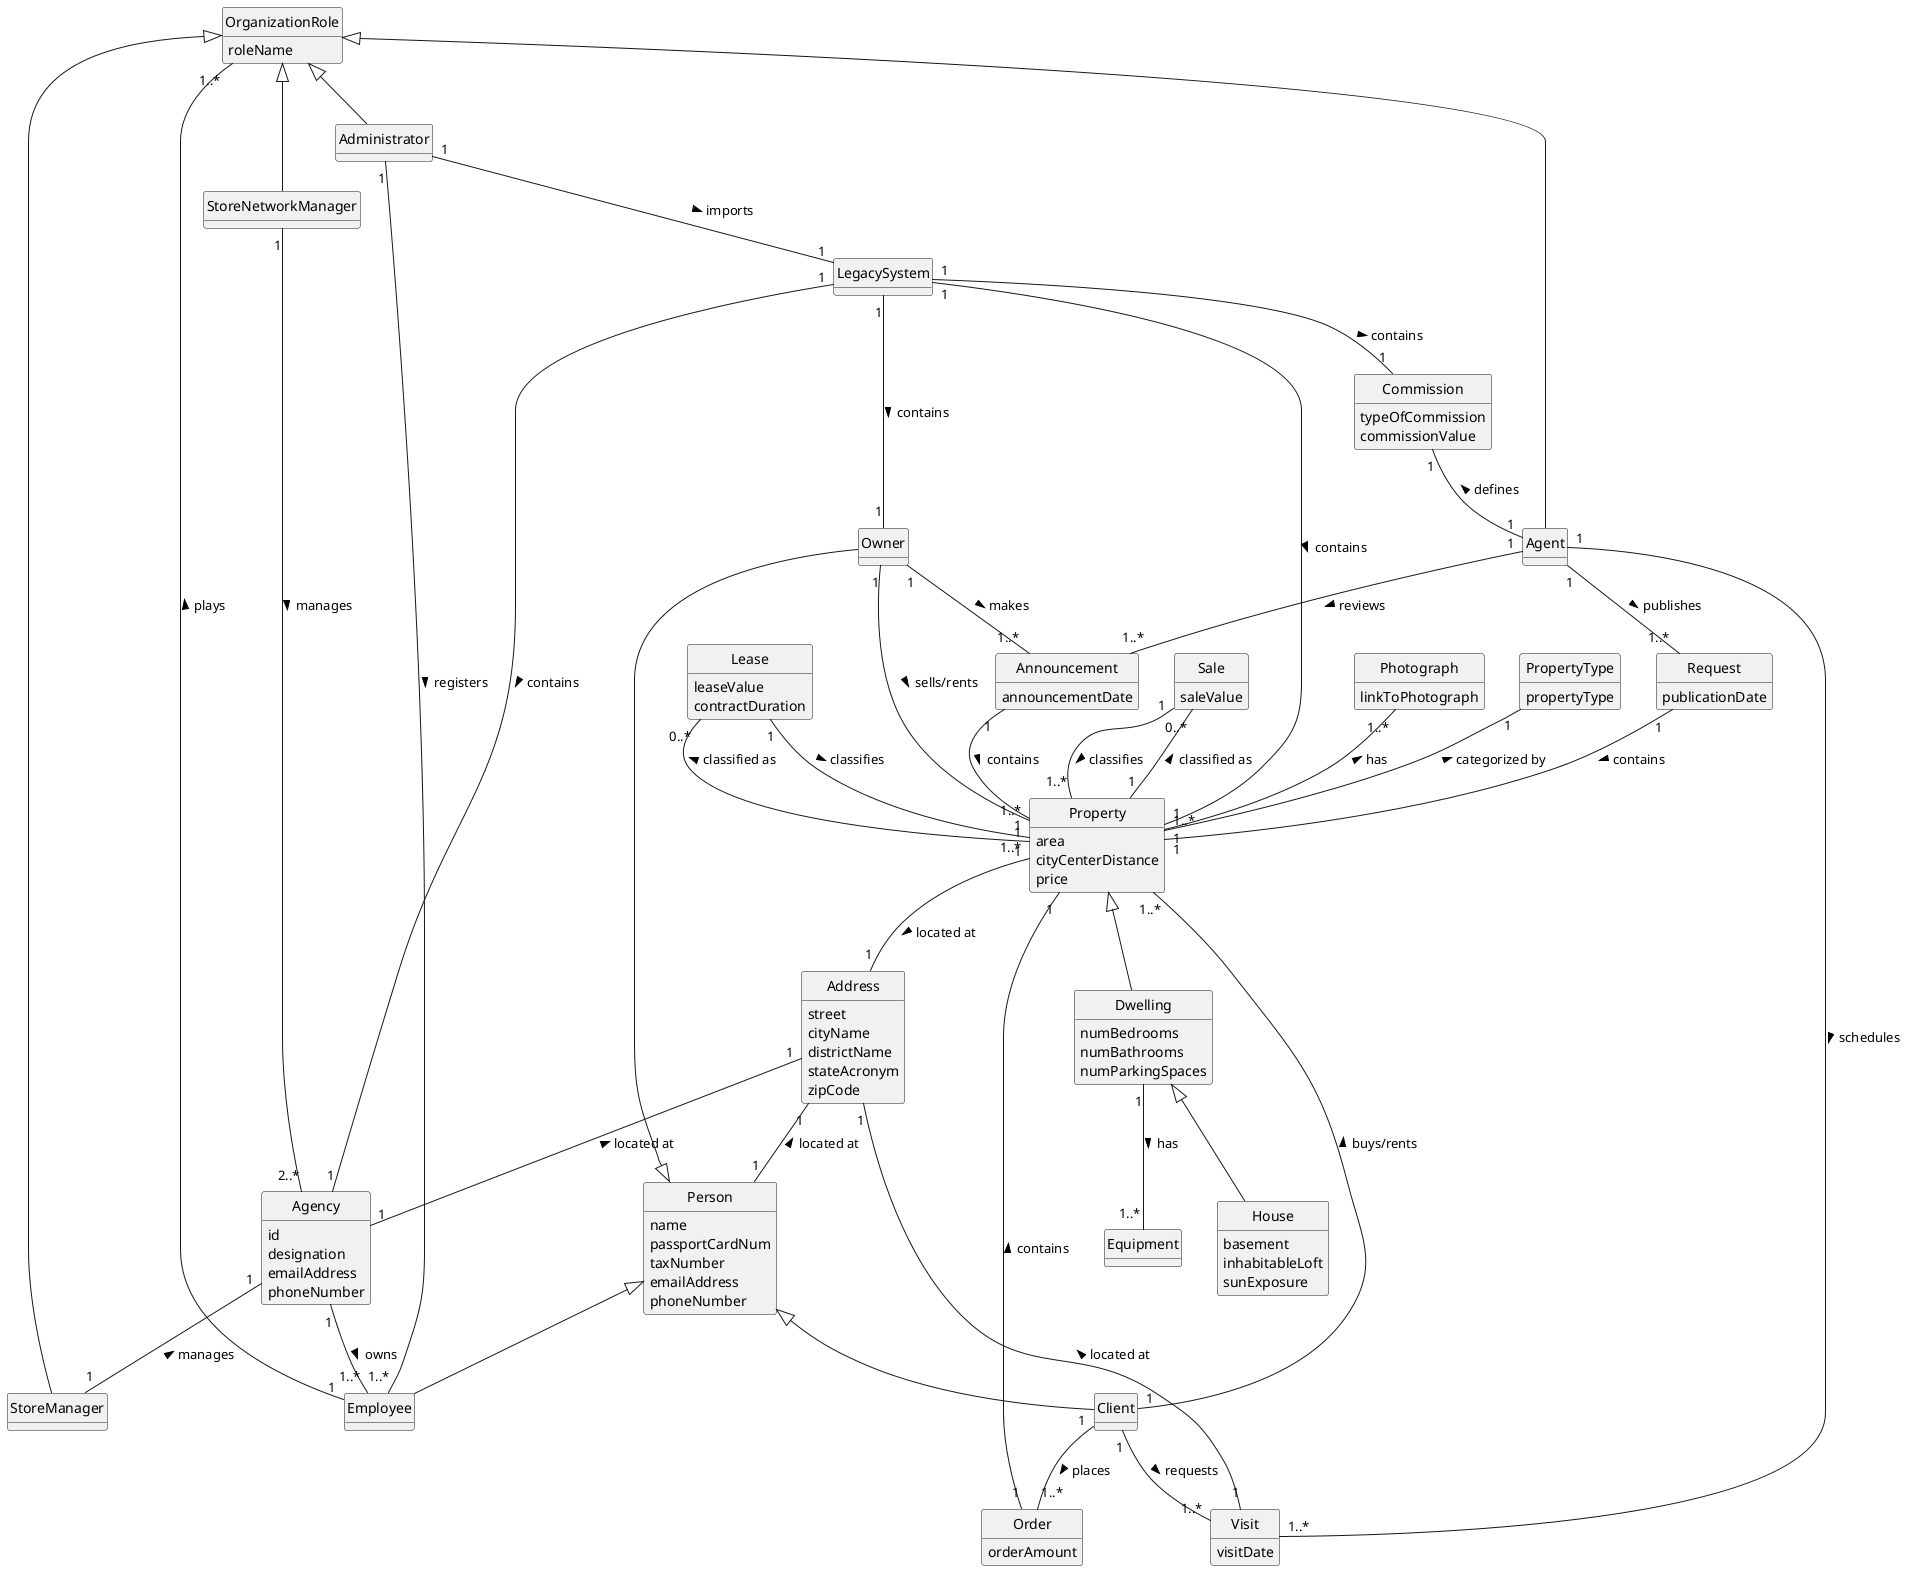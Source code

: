 @startuml
skinparam monochrome true
skinparam packageStyle rectangle
skinparam shadowing false
'skinparam linetype ortho
'left to right direction
skinparam classAttributeIconSize 0
hide circle
hide methods

'title Domain Model

'class Platform {
'  -description
'}

class Agency{
    id
    designation
    emailAddress
    phoneNumber
}

class Administrator

class Agent

class Commission{
    typeOfCommission
    commissionValue
}

class StoreManager

class StoreNetworkManager

class Client

class Person{
        name
        passportCardNum
        taxNumber
        emailAddress
        phoneNumber
}

class Owner

class House{
    basement
    inhabitableLoft
    sunExposure
}

'class Apartment

class Dwelling{
    numBedrooms
    numBathrooms
    numParkingSpaces
}

'class Land

class Equipment

class Property{
    area
    cityCenterDistance
    price
}

class Photograph{
    linkToPhotograph
}

class Employee{

}

class OrganizationRole{
    roleName
}

class Request{
    publicationDate
}

class Announcement{
    announcementDate
}

class Visit{
    visitDate
}

class Address{
    street
    cityName
    districtName
    stateAcronym
    zipCode
}

class PropertyType{
    propertyType
}

class Lease{
    leaseValue
    contractDuration
}

class Sale{
    saleValue
}

class Order{
    orderAmount
}

class LegacySystem

Address "1" -- "1" Person : located at <
Address "1" -- "1" Agency : located at <

Agency "1" -- "1" StoreManager : manages <
Agency "1" -- "1..*" Employee : owns >

Announcement "1" -- "1" Property : contains >

OrganizationRole <|-- Administrator
OrganizationRole <|-- Agent
OrganizationRole <|-- StoreManager
OrganizationRole <|-- StoreNetworkManager

OrganizationRole "1..*" -- "1" Employee : plays <

Administrator "1" -- "1..*" Employee : registers >
Administrator "1" -- "1" LegacySystem : imports >

LegacySystem "1" -- "1" Property : contains >
LegacySystem "1" -- "1" Owner : contains >
LegacySystem "1" -- "1" Agency : contains >
LegacySystem "1" -- "1" Commission : contains >

Client "1" -- "1..*" Property : buys/rents >
Client "1" -- "1..*" Visit : requests >
Client "1" -- "1..*" Order : places >

Order "1" -- "1" Property : contains >

Owner "1" -- "1..*" Announcement : makes >

Request "1" -- "1" Property : contains >

Property "1" -- "1" Address : located at >
Property <|-- Dwelling
'Property <|-- Land

Photograph "1..*" -- "1" "Property" : has <

Dwelling "1" -- "1..*" Equipment : has >
'Dwelling <|-- Apartment
Dwelling <|-- House

Agent "1" -- "1..*" Announcement : reviews >
Agent "1" -- "1..*" Request : publishes >
Agent "1" -- "1..*" Visit : schedules >

Commission "1" -- "1" Agent : defines <

Visit "1" -- "1" Address : located at >

PropertyType "1" -- "1..*" Property : categorized by <

StoreNetworkManager "1" -- "2..*" Agency : manages >

Owner "1" -- "1..*" Property: sells/rents >
Owner --|> Person

Person <|-- Client
Person <|-- Employee

Lease "0..*" -- "1" Property : classified as <
Lease "1" -- "1..*" Property : classifies >

Sale "0..*" -- "1" Property : classified as <
Sale "1" -- "1..*" Property : classifies >

@enduml